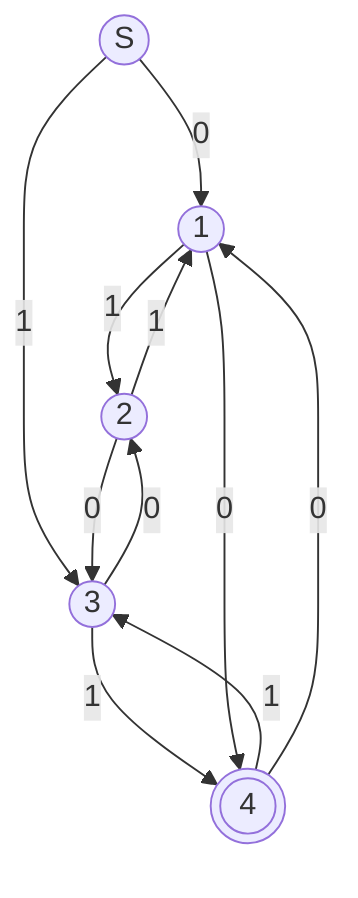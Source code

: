 flowchart TD
    2s((S))
    21((1))
    22((2))
    23((3))
    24(((4)))
    2s -->|0| 21 -->|1| 22 -->|1| 21
    2s -->|1| 23 -->|1| 24 -->|1| 23
    21 -->|0| 24 -->|0| 21
    22 -->|0| 23 -->|0| 22